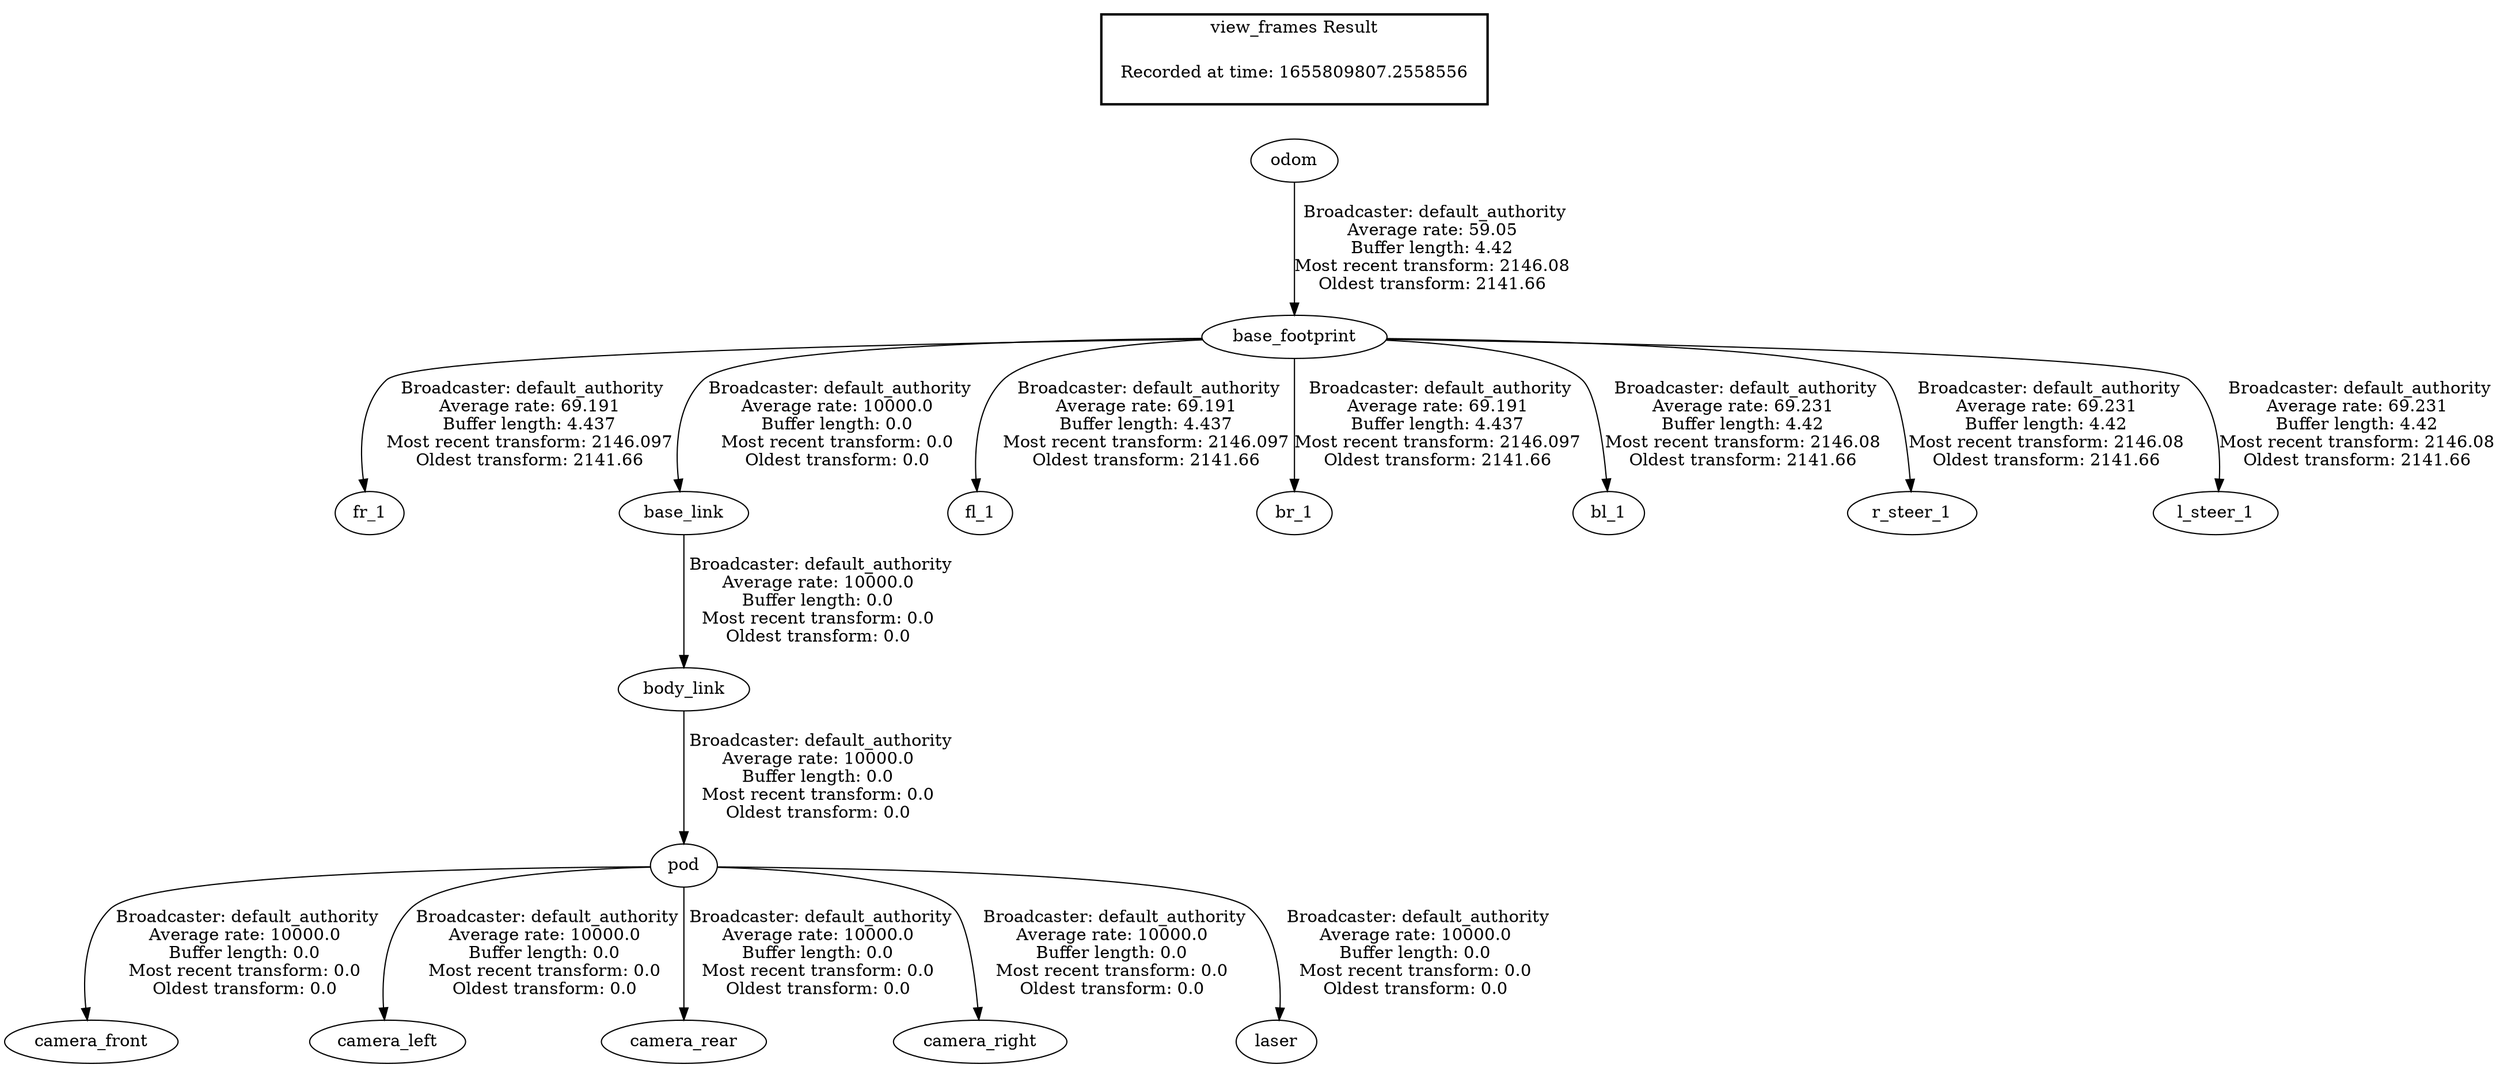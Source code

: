 digraph G {
"base_footprint" -> "fr_1"[label=" Broadcaster: default_authority\nAverage rate: 69.191\nBuffer length: 4.437\nMost recent transform: 2146.097\nOldest transform: 2141.66\n"];
"odom" -> "base_footprint"[label=" Broadcaster: default_authority\nAverage rate: 59.05\nBuffer length: 4.42\nMost recent transform: 2146.08\nOldest transform: 2141.66\n"];
"base_link" -> "body_link"[label=" Broadcaster: default_authority\nAverage rate: 10000.0\nBuffer length: 0.0\nMost recent transform: 0.0\nOldest transform: 0.0\n"];
"base_footprint" -> "base_link"[label=" Broadcaster: default_authority\nAverage rate: 10000.0\nBuffer length: 0.0\nMost recent transform: 0.0\nOldest transform: 0.0\n"];
"pod" -> "camera_front"[label=" Broadcaster: default_authority\nAverage rate: 10000.0\nBuffer length: 0.0\nMost recent transform: 0.0\nOldest transform: 0.0\n"];
"body_link" -> "pod"[label=" Broadcaster: default_authority\nAverage rate: 10000.0\nBuffer length: 0.0\nMost recent transform: 0.0\nOldest transform: 0.0\n"];
"pod" -> "camera_left"[label=" Broadcaster: default_authority\nAverage rate: 10000.0\nBuffer length: 0.0\nMost recent transform: 0.0\nOldest transform: 0.0\n"];
"pod" -> "camera_rear"[label=" Broadcaster: default_authority\nAverage rate: 10000.0\nBuffer length: 0.0\nMost recent transform: 0.0\nOldest transform: 0.0\n"];
"pod" -> "camera_right"[label=" Broadcaster: default_authority\nAverage rate: 10000.0\nBuffer length: 0.0\nMost recent transform: 0.0\nOldest transform: 0.0\n"];
"pod" -> "laser"[label=" Broadcaster: default_authority\nAverage rate: 10000.0\nBuffer length: 0.0\nMost recent transform: 0.0\nOldest transform: 0.0\n"];
"base_footprint" -> "fl_1"[label=" Broadcaster: default_authority\nAverage rate: 69.191\nBuffer length: 4.437\nMost recent transform: 2146.097\nOldest transform: 2141.66\n"];
"base_footprint" -> "br_1"[label=" Broadcaster: default_authority\nAverage rate: 69.191\nBuffer length: 4.437\nMost recent transform: 2146.097\nOldest transform: 2141.66\n"];
"base_footprint" -> "bl_1"[label=" Broadcaster: default_authority\nAverage rate: 69.231\nBuffer length: 4.42\nMost recent transform: 2146.08\nOldest transform: 2141.66\n"];
"base_footprint" -> "r_steer_1"[label=" Broadcaster: default_authority\nAverage rate: 69.231\nBuffer length: 4.42\nMost recent transform: 2146.08\nOldest transform: 2141.66\n"];
"base_footprint" -> "l_steer_1"[label=" Broadcaster: default_authority\nAverage rate: 69.231\nBuffer length: 4.42\nMost recent transform: 2146.08\nOldest transform: 2141.66\n"];
edge [style=invis];
 subgraph cluster_legend { style=bold; color=black; label ="view_frames Result";
"Recorded at time: 1655809807.2558556"[ shape=plaintext ] ;
}->"odom";
}